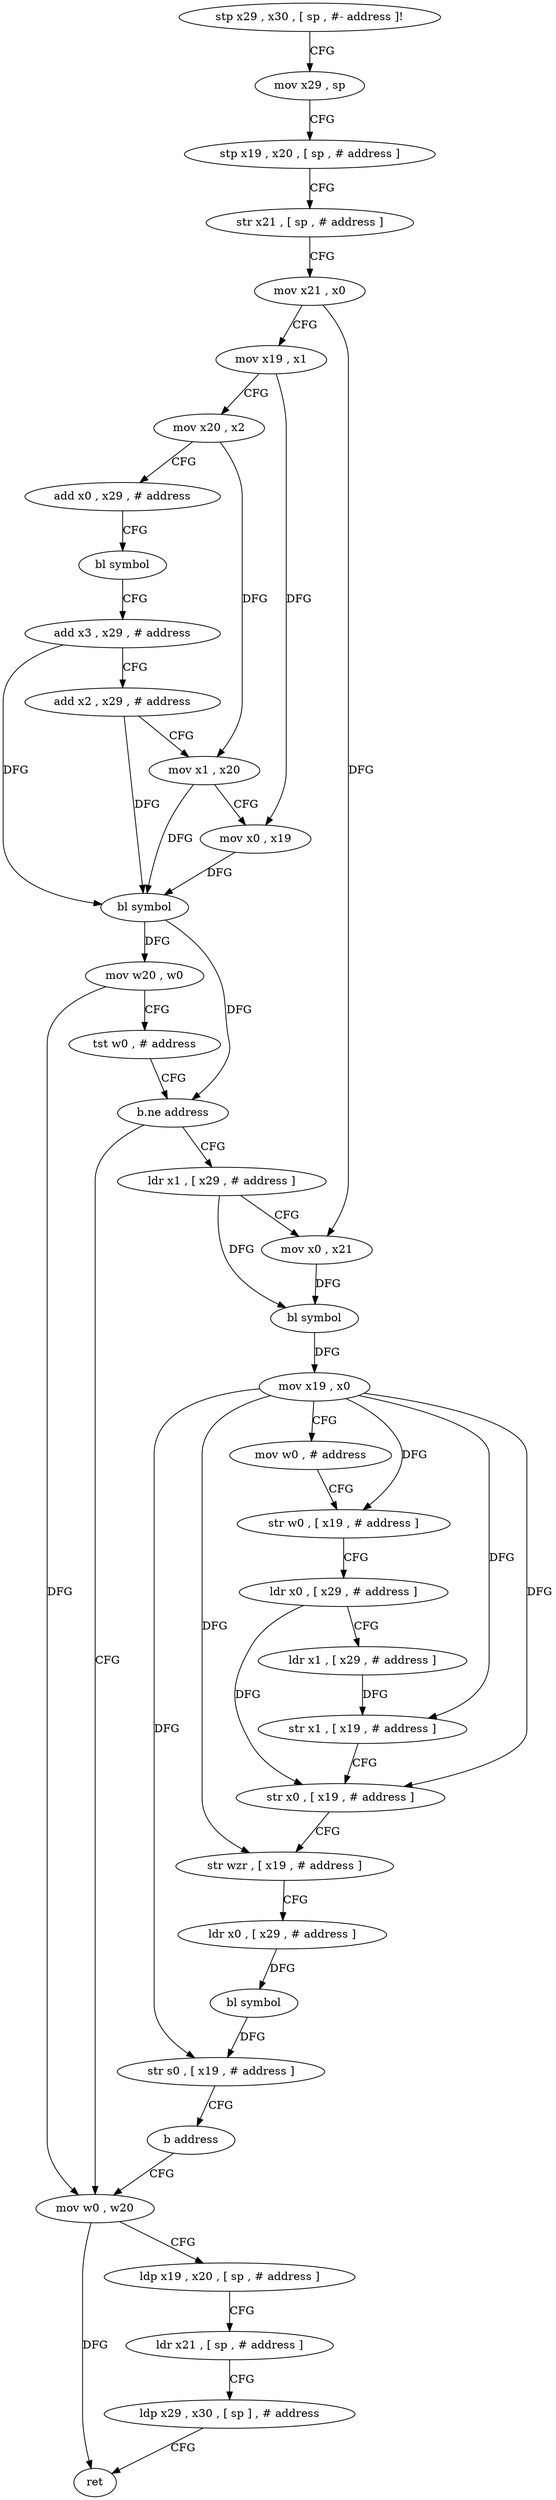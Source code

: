digraph "func" {
"4250172" [label = "stp x29 , x30 , [ sp , #- address ]!" ]
"4250176" [label = "mov x29 , sp" ]
"4250180" [label = "stp x19 , x20 , [ sp , # address ]" ]
"4250184" [label = "str x21 , [ sp , # address ]" ]
"4250188" [label = "mov x21 , x0" ]
"4250192" [label = "mov x19 , x1" ]
"4250196" [label = "mov x20 , x2" ]
"4250200" [label = "add x0 , x29 , # address" ]
"4250204" [label = "bl symbol" ]
"4250208" [label = "add x3 , x29 , # address" ]
"4250212" [label = "add x2 , x29 , # address" ]
"4250216" [label = "mov x1 , x20" ]
"4250220" [label = "mov x0 , x19" ]
"4250224" [label = "bl symbol" ]
"4250228" [label = "mov w20 , w0" ]
"4250232" [label = "tst w0 , # address" ]
"4250236" [label = "b.ne address" ]
"4250260" [label = "ldr x1 , [ x29 , # address ]" ]
"4250240" [label = "mov w0 , w20" ]
"4250264" [label = "mov x0 , x21" ]
"4250268" [label = "bl symbol" ]
"4250272" [label = "mov x19 , x0" ]
"4250276" [label = "mov w0 , # address" ]
"4250280" [label = "str w0 , [ x19 , # address ]" ]
"4250284" [label = "ldr x0 , [ x29 , # address ]" ]
"4250288" [label = "ldr x1 , [ x29 , # address ]" ]
"4250292" [label = "str x1 , [ x19 , # address ]" ]
"4250296" [label = "str x0 , [ x19 , # address ]" ]
"4250300" [label = "str wzr , [ x19 , # address ]" ]
"4250304" [label = "ldr x0 , [ x29 , # address ]" ]
"4250308" [label = "bl symbol" ]
"4250312" [label = "str s0 , [ x19 , # address ]" ]
"4250316" [label = "b address" ]
"4250244" [label = "ldp x19 , x20 , [ sp , # address ]" ]
"4250248" [label = "ldr x21 , [ sp , # address ]" ]
"4250252" [label = "ldp x29 , x30 , [ sp ] , # address" ]
"4250256" [label = "ret" ]
"4250172" -> "4250176" [ label = "CFG" ]
"4250176" -> "4250180" [ label = "CFG" ]
"4250180" -> "4250184" [ label = "CFG" ]
"4250184" -> "4250188" [ label = "CFG" ]
"4250188" -> "4250192" [ label = "CFG" ]
"4250188" -> "4250264" [ label = "DFG" ]
"4250192" -> "4250196" [ label = "CFG" ]
"4250192" -> "4250220" [ label = "DFG" ]
"4250196" -> "4250200" [ label = "CFG" ]
"4250196" -> "4250216" [ label = "DFG" ]
"4250200" -> "4250204" [ label = "CFG" ]
"4250204" -> "4250208" [ label = "CFG" ]
"4250208" -> "4250212" [ label = "CFG" ]
"4250208" -> "4250224" [ label = "DFG" ]
"4250212" -> "4250216" [ label = "CFG" ]
"4250212" -> "4250224" [ label = "DFG" ]
"4250216" -> "4250220" [ label = "CFG" ]
"4250216" -> "4250224" [ label = "DFG" ]
"4250220" -> "4250224" [ label = "DFG" ]
"4250224" -> "4250228" [ label = "DFG" ]
"4250224" -> "4250236" [ label = "DFG" ]
"4250228" -> "4250232" [ label = "CFG" ]
"4250228" -> "4250240" [ label = "DFG" ]
"4250232" -> "4250236" [ label = "CFG" ]
"4250236" -> "4250260" [ label = "CFG" ]
"4250236" -> "4250240" [ label = "CFG" ]
"4250260" -> "4250264" [ label = "CFG" ]
"4250260" -> "4250268" [ label = "DFG" ]
"4250240" -> "4250244" [ label = "CFG" ]
"4250240" -> "4250256" [ label = "DFG" ]
"4250264" -> "4250268" [ label = "DFG" ]
"4250268" -> "4250272" [ label = "DFG" ]
"4250272" -> "4250276" [ label = "CFG" ]
"4250272" -> "4250280" [ label = "DFG" ]
"4250272" -> "4250292" [ label = "DFG" ]
"4250272" -> "4250296" [ label = "DFG" ]
"4250272" -> "4250300" [ label = "DFG" ]
"4250272" -> "4250312" [ label = "DFG" ]
"4250276" -> "4250280" [ label = "CFG" ]
"4250280" -> "4250284" [ label = "CFG" ]
"4250284" -> "4250288" [ label = "CFG" ]
"4250284" -> "4250296" [ label = "DFG" ]
"4250288" -> "4250292" [ label = "DFG" ]
"4250292" -> "4250296" [ label = "CFG" ]
"4250296" -> "4250300" [ label = "CFG" ]
"4250300" -> "4250304" [ label = "CFG" ]
"4250304" -> "4250308" [ label = "DFG" ]
"4250308" -> "4250312" [ label = "DFG" ]
"4250312" -> "4250316" [ label = "CFG" ]
"4250316" -> "4250240" [ label = "CFG" ]
"4250244" -> "4250248" [ label = "CFG" ]
"4250248" -> "4250252" [ label = "CFG" ]
"4250252" -> "4250256" [ label = "CFG" ]
}
